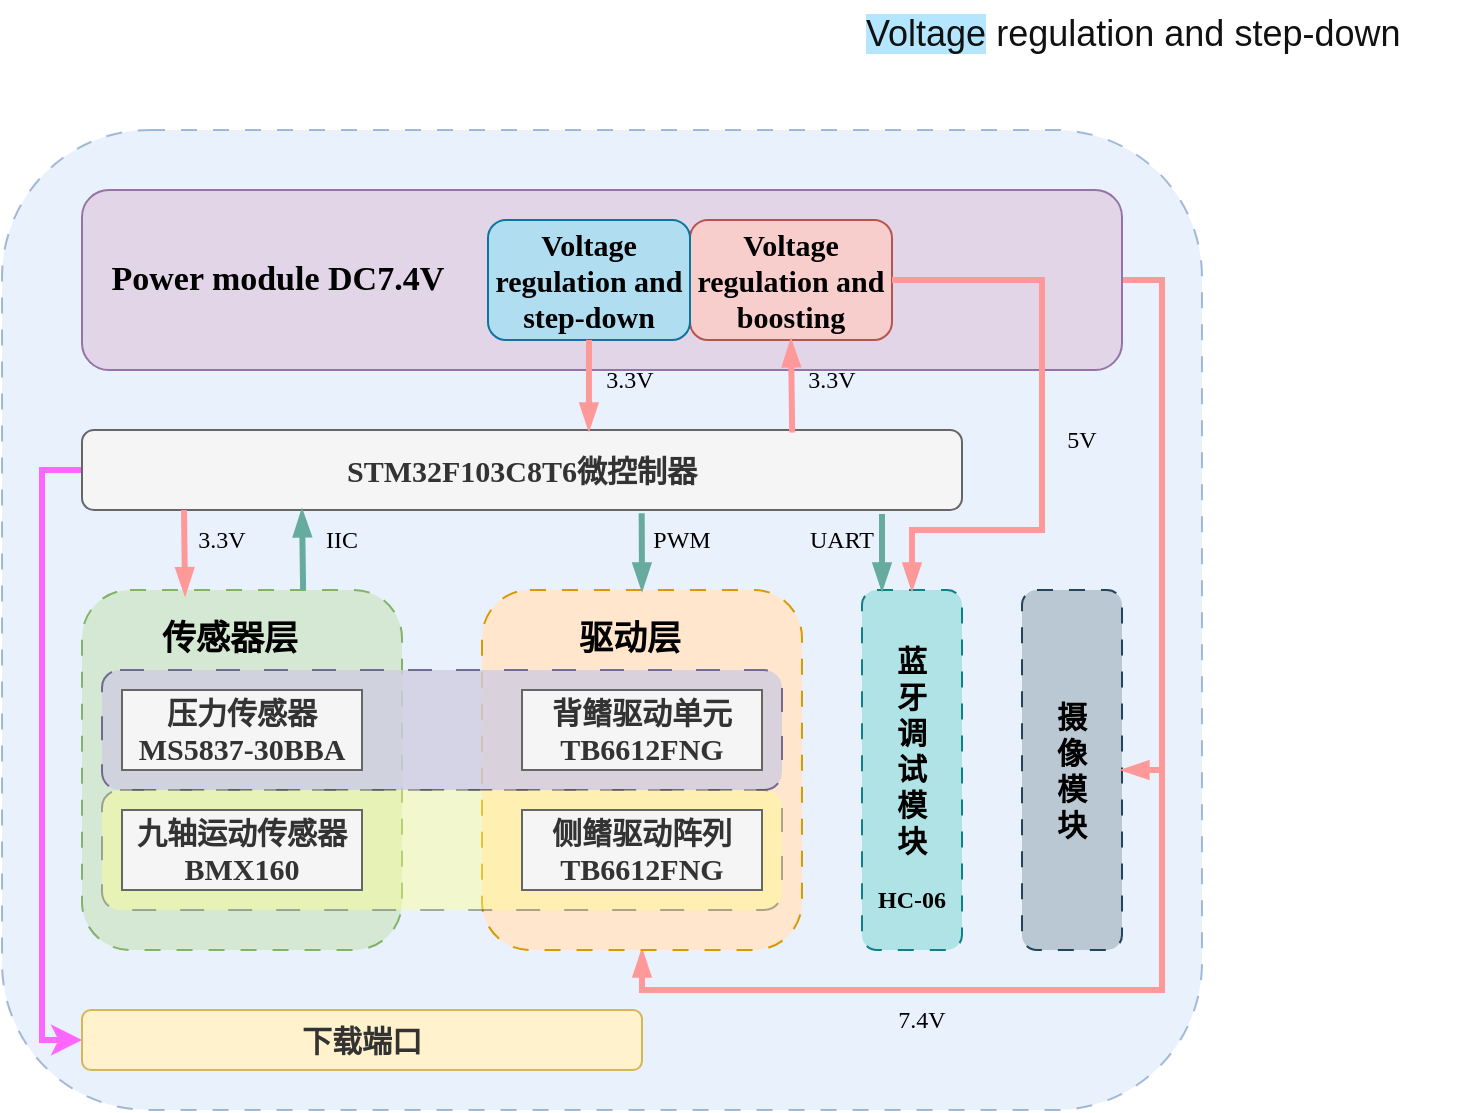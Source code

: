 <mxfile version="27.1.4">
  <diagram name="第 1 页" id="a25goBHYSJ6G8yLVW9Gv">
    <mxGraphModel dx="480" dy="309" grid="1" gridSize="10" guides="1" tooltips="1" connect="1" arrows="1" fold="1" page="1" pageScale="1" pageWidth="827" pageHeight="1169" math="0" shadow="0">
      <root>
        <mxCell id="0" />
        <mxCell id="1" parent="0" />
        <mxCell id="xWq6DRBjydXVrkZtAr-p-1" value="" style="rounded=1;whiteSpace=wrap;html=1;fillColor=#dae8fc;strokeColor=#6c8ebf;dashed=1;dashPattern=8 8;glass=0;rotation=0;opacity=60;" vertex="1" parent="1">
          <mxGeometry x="114" y="95" width="600" height="490" as="geometry" />
        </mxCell>
        <mxCell id="xWq6DRBjydXVrkZtAr-p-2" value="" style="rounded=1;whiteSpace=wrap;html=1;fillColor=#d5e8d4;strokeColor=#82b366;dashed=1;dashPattern=8 8;" vertex="1" parent="1">
          <mxGeometry x="154" y="325" width="160" height="180" as="geometry" />
        </mxCell>
        <mxCell id="xWq6DRBjydXVrkZtAr-p-3" style="edgeStyle=orthogonalEdgeStyle;rounded=0;orthogonalLoop=1;jettySize=auto;html=1;exitX=1;exitY=0.5;exitDx=0;exitDy=0;entryX=0.5;entryY=1;entryDx=0;entryDy=0;strokeWidth=3;strokeColor=#FF9999;endArrow=blockThin;endFill=1;" edge="1" parent="1" source="xWq6DRBjydXVrkZtAr-p-4" target="xWq6DRBjydXVrkZtAr-p-10">
          <mxGeometry relative="1" as="geometry">
            <Array as="points">
              <mxPoint x="694" y="170" />
              <mxPoint x="694" y="525" />
              <mxPoint x="434" y="525" />
            </Array>
          </mxGeometry>
        </mxCell>
        <mxCell id="xWq6DRBjydXVrkZtAr-p-4" value="&lt;font face=&quot;Times New Roman&quot; style=&quot;font-size: 17px;&quot;&gt;&lt;b&gt;&amp;nbsp; &amp;nbsp;&lt;font style=&quot;&quot;&gt;Power module DC7.4V&lt;/font&gt;&lt;/b&gt;&lt;/font&gt;" style="rounded=1;whiteSpace=wrap;html=1;align=left;fillColor=#e1d5e7;strokeColor=#9673a6;" vertex="1" parent="1">
          <mxGeometry x="154" y="125" width="520" height="90" as="geometry" />
        </mxCell>
        <mxCell id="xWq6DRBjydXVrkZtAr-p-5" value="&lt;b style=&quot;&quot;&gt;&lt;font style=&quot;font-size: 15px;&quot; face=&quot;Times New Roman&quot;&gt;Voltage regulation and boosting&lt;/font&gt;&lt;/b&gt;" style="rounded=1;whiteSpace=wrap;html=1;fillColor=#f8cecc;strokeColor=#b85450;" vertex="1" parent="1">
          <mxGeometry x="458" y="140" width="101" height="60" as="geometry" />
        </mxCell>
        <mxCell id="xWq6DRBjydXVrkZtAr-p-6" value="&lt;b style=&quot;&quot;&gt;&lt;font style=&quot;font-size: 15px;&quot; face=&quot;Times New Roman&quot;&gt;Voltage regulation and step-down&lt;/font&gt;&lt;/b&gt;" style="rounded=1;whiteSpace=wrap;html=1;fillColor=#b1ddf0;strokeColor=#10739e;align=center;" vertex="1" parent="1">
          <mxGeometry x="357" y="140" width="101" height="60" as="geometry" />
        </mxCell>
        <mxCell id="xWq6DRBjydXVrkZtAr-p-7" style="edgeStyle=orthogonalEdgeStyle;rounded=0;orthogonalLoop=1;jettySize=auto;html=1;exitX=0;exitY=0.5;exitDx=0;exitDy=0;entryX=0;entryY=0.5;entryDx=0;entryDy=0;strokeWidth=3;strokeColor=#FF66FF;" edge="1" parent="1" source="xWq6DRBjydXVrkZtAr-p-8" target="xWq6DRBjydXVrkZtAr-p-12">
          <mxGeometry relative="1" as="geometry" />
        </mxCell>
        <mxCell id="xWq6DRBjydXVrkZtAr-p-8" value="&lt;font style=&quot;font-size: 15px;&quot;&gt;&lt;b style=&quot;&quot;&gt;&lt;font face=&quot;Times New Roman&quot;&gt;STM32F103C8T6&lt;/font&gt;&lt;font face=&quot;宋体&quot;&gt;微控制器&lt;/font&gt;&lt;/b&gt;&lt;/font&gt;" style="rounded=1;whiteSpace=wrap;html=1;fillColor=#f5f5f5;fontColor=#333333;strokeColor=#666666;" vertex="1" parent="1">
          <mxGeometry x="154" y="245" width="440" height="40" as="geometry" />
        </mxCell>
        <mxCell id="xWq6DRBjydXVrkZtAr-p-9" value="&lt;font style=&quot;font-size: 17px;&quot; face=&quot;宋体&quot;&gt;&lt;b style=&quot;&quot;&gt;传感器层&lt;/b&gt;&lt;/font&gt;" style="text;html=1;align=center;verticalAlign=middle;whiteSpace=wrap;rounded=0;" vertex="1" parent="1">
          <mxGeometry x="188" y="335" width="80" height="30" as="geometry" />
        </mxCell>
        <mxCell id="xWq6DRBjydXVrkZtAr-p-10" value="" style="rounded=1;whiteSpace=wrap;html=1;fillColor=#ffe6cc;strokeColor=#d79b00;dashed=1;dashPattern=8 8;" vertex="1" parent="1">
          <mxGeometry x="354" y="325" width="160" height="180" as="geometry" />
        </mxCell>
        <mxCell id="xWq6DRBjydXVrkZtAr-p-11" value="&lt;font style=&quot;font-size: 17px;&quot; face=&quot;宋体&quot;&gt;&lt;b style=&quot;&quot;&gt;驱动层&lt;/b&gt;&lt;/font&gt;" style="text;html=1;align=center;verticalAlign=middle;whiteSpace=wrap;rounded=0;" vertex="1" parent="1">
          <mxGeometry x="388" y="335" width="80" height="30" as="geometry" />
        </mxCell>
        <mxCell id="xWq6DRBjydXVrkZtAr-p-12" value="&lt;b style=&quot;color: rgb(51, 51, 51); font-size: 15px;&quot;&gt;&lt;font face=&quot;宋体&quot;&gt;下载端口&lt;/font&gt;&lt;/b&gt;" style="rounded=1;whiteSpace=wrap;html=1;fillColor=#fff2cc;strokeColor=#d6b656;" vertex="1" parent="1">
          <mxGeometry x="154" y="535" width="280" height="30" as="geometry" />
        </mxCell>
        <mxCell id="xWq6DRBjydXVrkZtAr-p-13" value="" style="rounded=1;whiteSpace=wrap;html=1;fillColor=#bac8d3;strokeColor=#23445d;dashed=1;dashPattern=8 8;" vertex="1" parent="1">
          <mxGeometry x="624" y="325" width="50" height="180" as="geometry" />
        </mxCell>
        <mxCell id="xWq6DRBjydXVrkZtAr-p-14" value="&lt;font style=&quot;font-size: 15px;&quot; face=&quot;宋体&quot;&gt;&lt;b style=&quot;&quot;&gt;摄像模块&lt;/b&gt;&lt;/font&gt;" style="text;html=1;align=center;verticalAlign=middle;whiteSpace=wrap;rounded=0;" vertex="1" parent="1">
          <mxGeometry x="634" y="355" width="30" height="120" as="geometry" />
        </mxCell>
        <mxCell id="xWq6DRBjydXVrkZtAr-p-15" value="" style="rounded=1;whiteSpace=wrap;html=1;fillColor=#b0e3e6;strokeColor=#0e8088;dashed=1;dashPattern=8 8;" vertex="1" parent="1">
          <mxGeometry x="544" y="325" width="50" height="180" as="geometry" />
        </mxCell>
        <mxCell id="xWq6DRBjydXVrkZtAr-p-16" value="&lt;font style=&quot;font-size: 15px;&quot; face=&quot;宋体&quot;&gt;&lt;b style=&quot;&quot;&gt;蓝牙调试模块&lt;/b&gt;&lt;/font&gt;" style="text;html=1;align=center;verticalAlign=middle;whiteSpace=wrap;rounded=0;" vertex="1" parent="1">
          <mxGeometry x="554" y="345" width="30" height="120" as="geometry" />
        </mxCell>
        <mxCell id="xWq6DRBjydXVrkZtAr-p-17" value="&lt;b&gt;&lt;font face=&quot;Times New Roman&quot;&gt;HC-06&lt;/font&gt;&lt;/b&gt;" style="text;html=1;align=center;verticalAlign=middle;whiteSpace=wrap;rounded=0;" vertex="1" parent="1">
          <mxGeometry x="539" y="465" width="60" height="30" as="geometry" />
        </mxCell>
        <mxCell id="xWq6DRBjydXVrkZtAr-p-18" value="&lt;font face=&quot;Times New Roman&quot;&gt;3.3V&lt;/font&gt;" style="text;html=1;align=center;verticalAlign=middle;whiteSpace=wrap;rounded=0;" vertex="1" parent="1">
          <mxGeometry x="398" y="205" width="60" height="30" as="geometry" />
        </mxCell>
        <mxCell id="xWq6DRBjydXVrkZtAr-p-19" value="" style="endArrow=blockThin;html=1;rounded=0;exitX=0.5;exitY=1;exitDx=0;exitDy=0;endFill=1;strokeWidth=3;fillColor=#ffff88;strokeColor=#FF9999;entryX=0.576;entryY=0;entryDx=0;entryDy=0;entryPerimeter=0;" edge="1" parent="1" source="xWq6DRBjydXVrkZtAr-p-6" target="xWq6DRBjydXVrkZtAr-p-8">
          <mxGeometry width="50" height="50" relative="1" as="geometry">
            <mxPoint x="84" y="465" as="sourcePoint" />
            <mxPoint x="503" y="245" as="targetPoint" />
          </mxGeometry>
        </mxCell>
        <mxCell id="xWq6DRBjydXVrkZtAr-p-20" value="" style="endArrow=blockThin;html=1;rounded=0;exitX=0.5;exitY=1;exitDx=0;exitDy=0;endFill=1;strokeWidth=3;fillColor=#fad9d5;strokeColor=#FF9999;entryX=0.322;entryY=0.013;entryDx=0;entryDy=0;entryPerimeter=0;" edge="1" parent="1" target="xWq6DRBjydXVrkZtAr-p-2">
          <mxGeometry width="50" height="50" relative="1" as="geometry">
            <mxPoint x="205" y="285" as="sourcePoint" />
            <mxPoint x="204" y="325" as="targetPoint" />
          </mxGeometry>
        </mxCell>
        <mxCell id="xWq6DRBjydXVrkZtAr-p-21" value="&lt;font face=&quot;Times New Roman&quot;&gt;3.3V&lt;/font&gt;" style="text;html=1;align=center;verticalAlign=middle;whiteSpace=wrap;rounded=0;" vertex="1" parent="1">
          <mxGeometry x="194" y="285" width="60" height="30" as="geometry" />
        </mxCell>
        <mxCell id="xWq6DRBjydXVrkZtAr-p-22" value="" style="endArrow=blockThin;html=1;rounded=0;exitX=0.807;exitY=0.032;exitDx=0;exitDy=0;endFill=1;strokeWidth=3;fillColor=#ffff88;strokeColor=#FF9999;entryX=0.5;entryY=1;entryDx=0;entryDy=0;exitPerimeter=0;" edge="1" parent="1" source="xWq6DRBjydXVrkZtAr-p-8" target="xWq6DRBjydXVrkZtAr-p-5">
          <mxGeometry width="50" height="50" relative="1" as="geometry">
            <mxPoint x="625" y="235" as="sourcePoint" />
            <mxPoint x="624" y="284" as="targetPoint" />
          </mxGeometry>
        </mxCell>
        <mxCell id="xWq6DRBjydXVrkZtAr-p-23" value="&lt;font face=&quot;Times New Roman&quot;&gt;3.3V&lt;/font&gt;" style="text;html=1;align=center;verticalAlign=middle;whiteSpace=wrap;rounded=0;" vertex="1" parent="1">
          <mxGeometry x="499" y="205" width="60" height="30" as="geometry" />
        </mxCell>
        <mxCell id="xWq6DRBjydXVrkZtAr-p-24" value="" style="endArrow=blockThin;html=1;rounded=0;endFill=1;strokeWidth=3;fillColor=#ffff88;strokeColor=#FF9999;entryX=1;entryY=0.5;entryDx=0;entryDy=0;" edge="1" parent="1" target="xWq6DRBjydXVrkZtAr-p-13">
          <mxGeometry width="50" height="50" relative="1" as="geometry">
            <mxPoint x="694" y="415" as="sourcePoint" />
            <mxPoint x="754" y="465" as="targetPoint" />
          </mxGeometry>
        </mxCell>
        <mxCell id="xWq6DRBjydXVrkZtAr-p-25" value="" style="endArrow=blockThin;html=1;rounded=0;exitX=1;exitY=0.5;exitDx=0;exitDy=0;endFill=1;strokeWidth=3;fillColor=#ffff88;strokeColor=#FF9999;entryX=0.5;entryY=0;entryDx=0;entryDy=0;" edge="1" parent="1" source="xWq6DRBjydXVrkZtAr-p-5" target="xWq6DRBjydXVrkZtAr-p-15">
          <mxGeometry width="50" height="50" relative="1" as="geometry">
            <mxPoint x="754" y="315" as="sourcePoint" />
            <mxPoint x="755" y="357" as="targetPoint" />
            <Array as="points">
              <mxPoint x="634" y="170" />
              <mxPoint x="634" y="295" />
              <mxPoint x="569" y="295" />
            </Array>
          </mxGeometry>
        </mxCell>
        <mxCell id="xWq6DRBjydXVrkZtAr-p-26" value="" style="rounded=1;whiteSpace=wrap;html=1;fillColor=#d0cee2;strokeColor=#56517e;dashed=1;dashPattern=12 12;opacity=80;" vertex="1" parent="1">
          <mxGeometry x="164" y="365" width="340" height="60" as="geometry" />
        </mxCell>
        <mxCell id="xWq6DRBjydXVrkZtAr-p-27" value="&lt;font face=&quot;Times New Roman&quot;&gt;5V&lt;/font&gt;" style="text;html=1;align=center;verticalAlign=middle;whiteSpace=wrap;rounded=0;" vertex="1" parent="1">
          <mxGeometry x="624" y="235" width="60" height="30" as="geometry" />
        </mxCell>
        <mxCell id="xWq6DRBjydXVrkZtAr-p-28" value="&lt;font face=&quot;Times New Roman&quot;&gt;7.4V&lt;/font&gt;" style="text;html=1;align=center;verticalAlign=middle;whiteSpace=wrap;rounded=0;" vertex="1" parent="1">
          <mxGeometry x="544" y="525" width="60" height="30" as="geometry" />
        </mxCell>
        <mxCell id="xWq6DRBjydXVrkZtAr-p-29" value="" style="endArrow=blockThin;html=1;rounded=0;exitX=0.691;exitY=-0.001;exitDx=0;exitDy=0;endFill=1;strokeWidth=3;fillColor=#fad9d5;strokeColor=#67AB9F;entryX=0.25;entryY=1;entryDx=0;entryDy=0;exitPerimeter=0;" edge="1" parent="1" source="xWq6DRBjydXVrkZtAr-p-2" target="xWq6DRBjydXVrkZtAr-p-8">
          <mxGeometry width="50" height="50" relative="1" as="geometry">
            <mxPoint x="324" y="305" as="sourcePoint" />
            <mxPoint x="325" y="347" as="targetPoint" />
          </mxGeometry>
        </mxCell>
        <mxCell id="xWq6DRBjydXVrkZtAr-p-30" value="" style="endArrow=blockThin;html=1;rounded=0;exitX=0.636;exitY=1.041;exitDx=0;exitDy=0;endFill=1;strokeWidth=3;fillColor=#fad9d5;strokeColor=#67AB9F;entryX=0.5;entryY=0;entryDx=0;entryDy=0;exitPerimeter=0;" edge="1" parent="1" source="xWq6DRBjydXVrkZtAr-p-8" target="xWq6DRBjydXVrkZtAr-p-10">
          <mxGeometry width="50" height="50" relative="1" as="geometry">
            <mxPoint x="415" y="335" as="sourcePoint" />
            <mxPoint x="414" y="295" as="targetPoint" />
          </mxGeometry>
        </mxCell>
        <mxCell id="xWq6DRBjydXVrkZtAr-p-31" value="&lt;font face=&quot;Times New Roman&quot;&gt;IIC&lt;/font&gt;" style="text;html=1;align=center;verticalAlign=middle;whiteSpace=wrap;rounded=0;" vertex="1" parent="1">
          <mxGeometry x="254" y="285" width="60" height="30" as="geometry" />
        </mxCell>
        <mxCell id="xWq6DRBjydXVrkZtAr-p-32" value="&lt;font face=&quot;Times New Roman&quot;&gt;PWM&lt;/font&gt;" style="text;html=1;align=center;verticalAlign=middle;whiteSpace=wrap;rounded=0;" vertex="1" parent="1">
          <mxGeometry x="424" y="285" width="60" height="30" as="geometry" />
        </mxCell>
        <mxCell id="xWq6DRBjydXVrkZtAr-p-33" value="&lt;b&gt;&lt;font style=&quot;font-size: 15px;&quot; face=&quot;宋体&quot;&gt;压力传感器&lt;/font&gt;&lt;/b&gt;&lt;div&gt;&lt;font style=&quot;font-size: 15px;&quot; face=&quot;Times New Roman&quot;&gt;&lt;b style=&quot;&quot;&gt;MS5837-30BBA&lt;/b&gt;&lt;/font&gt;&lt;/div&gt;" style="rounded=0;whiteSpace=wrap;html=1;fillColor=#f5f5f5;fontColor=#333333;strokeColor=#666666;" vertex="1" parent="1">
          <mxGeometry x="174" y="375" width="120" height="40" as="geometry" />
        </mxCell>
        <mxCell id="xWq6DRBjydXVrkZtAr-p-34" value="" style="rounded=1;whiteSpace=wrap;html=1;fillColor=#ffff88;strokeColor=#36393d;dashed=1;dashPattern=12 12;opacity=40;" vertex="1" parent="1">
          <mxGeometry x="164" y="425" width="340" height="60" as="geometry" />
        </mxCell>
        <mxCell id="xWq6DRBjydXVrkZtAr-p-35" value="&lt;font face=&quot;宋体&quot;&gt;&lt;span style=&quot;font-size: 15px;&quot;&gt;&lt;b&gt;背鳍驱动单元&lt;/b&gt;&lt;/span&gt;&lt;/font&gt;&lt;div&gt;&lt;span style=&quot;font-size: 15px;&quot;&gt;&lt;b style=&quot;&quot;&gt;&lt;font face=&quot;Times New Roman&quot;&gt;TB6612FNG&lt;/font&gt;&lt;/b&gt;&lt;/span&gt;&lt;/div&gt;" style="rounded=0;whiteSpace=wrap;html=1;fillColor=#f5f5f5;fontColor=#333333;strokeColor=#666666;" vertex="1" parent="1">
          <mxGeometry x="374" y="375" width="120" height="40" as="geometry" />
        </mxCell>
        <mxCell id="xWq6DRBjydXVrkZtAr-p-36" value="&lt;font face=&quot;宋体&quot;&gt;&lt;span style=&quot;font-size: 15px;&quot;&gt;&lt;b&gt;侧鳍驱动阵列&lt;/b&gt;&lt;/span&gt;&lt;/font&gt;&lt;div&gt;&lt;b style=&quot;font-size: 15px;&quot;&gt;&lt;font face=&quot;Times New Roman&quot;&gt;TB6612FNG&lt;/font&gt;&lt;/b&gt;&lt;font face=&quot;宋体&quot;&gt;&lt;span style=&quot;font-size: 15px;&quot;&gt;&lt;b&gt;&lt;/b&gt;&lt;/span&gt;&lt;/font&gt;&lt;/div&gt;" style="rounded=0;whiteSpace=wrap;html=1;fillColor=#f5f5f5;fontColor=#333333;strokeColor=#666666;" vertex="1" parent="1">
          <mxGeometry x="374" y="435" width="120" height="40" as="geometry" />
        </mxCell>
        <mxCell id="xWq6DRBjydXVrkZtAr-p-37" value="&lt;font face=&quot;宋体&quot;&gt;&lt;span style=&quot;font-size: 15px;&quot;&gt;&lt;b&gt;九轴运动传感器&lt;/b&gt;&lt;/span&gt;&lt;/font&gt;&lt;br&gt;&lt;div&gt;&lt;font style=&quot;font-size: 15px;&quot; face=&quot;Times New Roman&quot;&gt;&lt;b style=&quot;&quot;&gt;BMX160&lt;/b&gt;&lt;/font&gt;&lt;/div&gt;" style="rounded=0;whiteSpace=wrap;html=1;fillColor=#f5f5f5;fontColor=#333333;strokeColor=#666666;" vertex="1" parent="1">
          <mxGeometry x="174" y="435" width="120" height="40" as="geometry" />
        </mxCell>
        <mxCell id="xWq6DRBjydXVrkZtAr-p-38" value="&lt;font face=&quot;Times New Roman&quot;&gt;UART&lt;/font&gt;" style="text;html=1;align=center;verticalAlign=middle;whiteSpace=wrap;rounded=0;" vertex="1" parent="1">
          <mxGeometry x="504" y="285" width="60" height="30" as="geometry" />
        </mxCell>
        <mxCell id="xWq6DRBjydXVrkZtAr-p-39" value="" style="endArrow=blockThin;html=1;rounded=0;exitX=0.636;exitY=1.041;exitDx=0;exitDy=0;endFill=1;strokeWidth=3;fillColor=#fad9d5;strokeColor=#67AB9F;entryX=0.5;entryY=0;entryDx=0;entryDy=0;exitPerimeter=0;" edge="1" parent="1">
          <mxGeometry width="50" height="50" relative="1" as="geometry">
            <mxPoint x="554" y="287" as="sourcePoint" />
            <mxPoint x="554" y="325" as="targetPoint" />
          </mxGeometry>
        </mxCell>
        <mxCell id="xWq6DRBjydXVrkZtAr-p-45" value="&lt;span class=&quot;tta_align&quot; style=&quot;background-color: rgb(180, 230, 255); cursor: pointer; color: rgb(17, 17, 17); font-family: Arial, Helvetica, sans-serif; font-size: 18px; font-style: normal; font-variant-ligatures: normal; font-variant-caps: normal; font-weight: 400; letter-spacing: normal; orphans: 2; text-align: start; text-indent: 0px; text-transform: none; widows: 2; word-spacing: 0px; -webkit-text-stroke-width: 0px; white-space: pre-wrap; text-decoration-thickness: initial; text-decoration-style: initial; text-decoration-color: initial;&quot;&gt;Voltage&lt;/span&gt;&lt;span style=&quot;cursor: pointer; color: rgb(17, 17, 17); font-family: Arial, Helvetica, sans-serif; font-size: 18px; font-style: normal; font-variant-ligatures: normal; font-variant-caps: normal; font-weight: 400; letter-spacing: normal; orphans: 2; text-align: start; text-indent: 0px; text-transform: none; widows: 2; word-spacing: 0px; -webkit-text-stroke-width: 0px; white-space: pre-wrap; text-decoration-thickness: initial; text-decoration-style: initial; text-decoration-color: initial;&quot;&gt; &lt;/span&gt;&lt;span class=&quot;&quot; style=&quot;cursor: pointer; color: rgb(17, 17, 17); font-family: Arial, Helvetica, sans-serif; font-size: 18px; font-style: normal; font-variant-ligatures: normal; font-variant-caps: normal; font-weight: 400; letter-spacing: normal; orphans: 2; text-align: start; text-indent: 0px; text-transform: none; widows: 2; word-spacing: 0px; -webkit-text-stroke-width: 0px; white-space: pre-wrap; text-decoration-thickness: initial; text-decoration-style: initial; text-decoration-color: initial;&quot;&gt;regulation&lt;/span&gt;&lt;span style=&quot;cursor: pointer; color: rgb(17, 17, 17); font-family: Arial, Helvetica, sans-serif; font-size: 18px; font-style: normal; font-variant-ligatures: normal; font-variant-caps: normal; font-weight: 400; letter-spacing: normal; orphans: 2; text-align: start; text-indent: 0px; text-transform: none; widows: 2; word-spacing: 0px; -webkit-text-stroke-width: 0px; white-space: pre-wrap; text-decoration-thickness: initial; text-decoration-style: initial; text-decoration-color: initial;&quot;&gt; &lt;/span&gt;&lt;span class=&quot;&quot; style=&quot;cursor: pointer; color: rgb(17, 17, 17); font-family: Arial, Helvetica, sans-serif; font-size: 18px; font-style: normal; font-variant-ligatures: normal; font-variant-caps: normal; font-weight: 400; letter-spacing: normal; orphans: 2; text-align: start; text-indent: 0px; text-transform: none; widows: 2; word-spacing: 0px; -webkit-text-stroke-width: 0px; white-space: pre-wrap; text-decoration-thickness: initial; text-decoration-style: initial; text-decoration-color: initial;&quot;&gt;and&lt;/span&gt;&lt;span style=&quot;cursor: pointer; color: rgb(17, 17, 17); font-family: Arial, Helvetica, sans-serif; font-size: 18px; font-style: normal; font-variant-ligatures: normal; font-variant-caps: normal; font-weight: 400; letter-spacing: normal; orphans: 2; text-align: start; text-indent: 0px; text-transform: none; widows: 2; word-spacing: 0px; -webkit-text-stroke-width: 0px; white-space: pre-wrap; text-decoration-thickness: initial; text-decoration-style: initial; text-decoration-color: initial;&quot;&gt; &lt;/span&gt;&lt;span class=&quot;&quot; style=&quot;cursor: pointer; color: rgb(17, 17, 17); font-family: Arial, Helvetica, sans-serif; font-size: 18px; font-style: normal; font-variant-ligatures: normal; font-variant-caps: normal; font-weight: 400; letter-spacing: normal; orphans: 2; text-align: start; text-indent: 0px; text-transform: none; widows: 2; word-spacing: 0px; -webkit-text-stroke-width: 0px; white-space: pre-wrap; text-decoration-thickness: initial; text-decoration-style: initial; text-decoration-color: initial;&quot;&gt;step&lt;/span&gt;&lt;span class=&quot;&quot; style=&quot;cursor: pointer; color: rgb(17, 17, 17); font-family: Arial, Helvetica, sans-serif; font-size: 18px; font-style: normal; font-variant-ligatures: normal; font-variant-caps: normal; font-weight: 400; letter-spacing: normal; orphans: 2; text-align: start; text-indent: 0px; text-transform: none; widows: 2; word-spacing: 0px; -webkit-text-stroke-width: 0px; white-space: pre-wrap; text-decoration-thickness: initial; text-decoration-style: initial; text-decoration-color: initial;&quot;&gt;-&lt;/span&gt;&lt;span class=&quot;&quot; style=&quot;cursor: pointer; color: rgb(17, 17, 17); font-family: Arial, Helvetica, sans-serif; font-size: 18px; font-style: normal; font-variant-ligatures: normal; font-variant-caps: normal; font-weight: 400; letter-spacing: normal; orphans: 2; text-align: start; text-indent: 0px; text-transform: none; widows: 2; word-spacing: 0px; -webkit-text-stroke-width: 0px; white-space: pre-wrap; text-decoration-thickness: initial; text-decoration-style: initial; text-decoration-color: initial;&quot;&gt;down&lt;/span&gt;&lt;span style=&quot;cursor: pointer; color: rgb(17, 17, 17); font-family: Arial, Helvetica, sans-serif; font-size: 18px; font-style: normal; font-variant-ligatures: normal; font-variant-caps: normal; font-weight: 400; letter-spacing: normal; orphans: 2; text-align: start; text-indent: 0px; text-transform: none; widows: 2; word-spacing: 0px; -webkit-text-stroke-width: 0px; white-space: pre-wrap; text-decoration-thickness: initial; text-decoration-style: initial; text-decoration-color: initial;&quot;&gt;&lt;br&gt;&lt;/span&gt;" style="text;whiteSpace=wrap;html=1;" vertex="1" parent="1">
          <mxGeometry x="544" y="30" width="300" height="50" as="geometry" />
        </mxCell>
      </root>
    </mxGraphModel>
  </diagram>
</mxfile>
